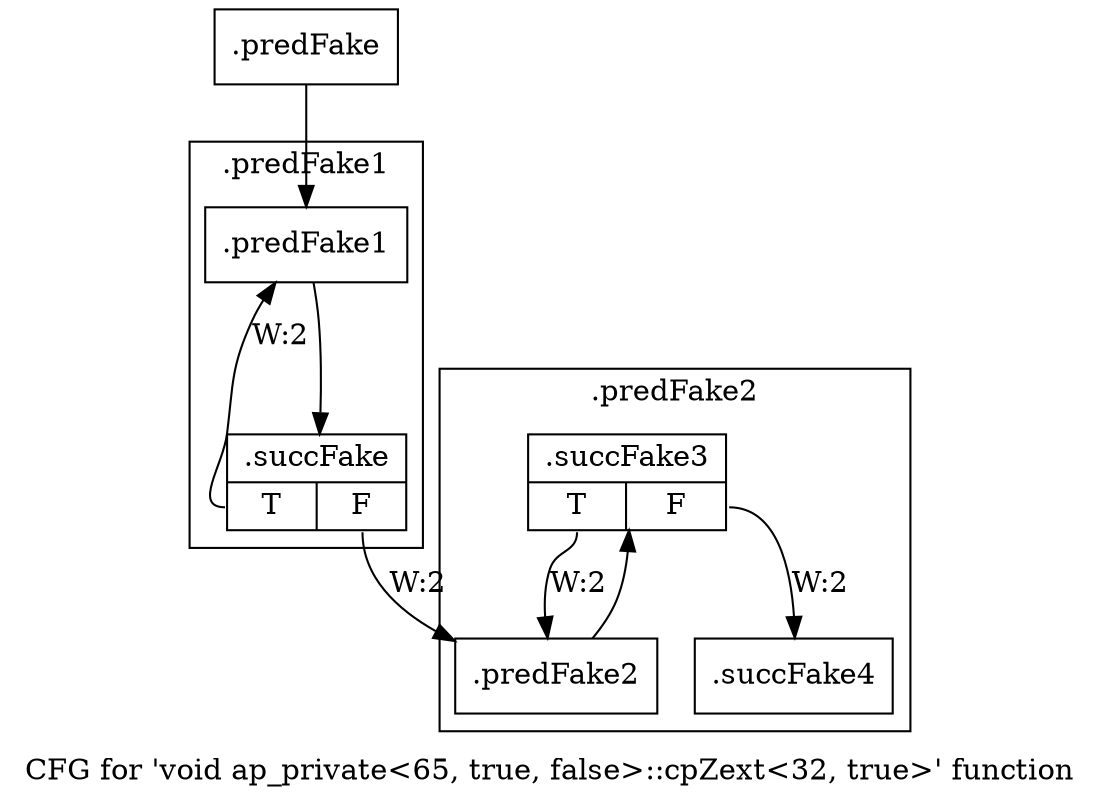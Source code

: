 digraph "CFG for 'void ap_private\<65, true, false\>::cpZext\<32, true\>' function" {
	label="CFG for 'void ap_private\<65, true, false\>::cpZext\<32, true\>' function";

	Node0x5f7ff40 [shape=record,filename="",linenumber="",label="{.predFake}"];
	Node0x5f7ff40 -> Node0x5f7ff90[ callList="" memoryops="" filename="/mnt/xilinx/Vitis_HLS/2021.2/include/etc/ap_private.h" execusionnum="1"];
	Node0x630c590 [shape=record,filename="/mnt/xilinx/Vitis_HLS/2021.2/include/etc/ap_private.h",linenumber="5498",label="{.succFake4}"];
subgraph cluster_0 {
	label=".predFake2";
	tripcount="1";
	invocationtime="2";

	Node0x5f800d0 [shape=record,filename="/mnt/xilinx/Vitis_HLS/2021.2/include/etc/ap_private.h",linenumber="5496",label="{.predFake2}"];
	Node0x5f800d0 -> Node0x630c4e0[ callList="" memoryops="" filename="/mnt/xilinx/Vitis_HLS/2021.2/include/etc/ap_private.h" execusionnum="2"];
	Node0x630c4e0 [shape=record,filename="/mnt/xilinx/Vitis_HLS/2021.2/include/etc/ap_private.h",linenumber="5496",label="{.succFake3|{<s0>T|<s1>F}}"];
	Node0x630c4e0:s0 -> Node0x5f800d0[label="W:2" callList="" memoryops="" filename="/mnt/xilinx/Vitis_HLS/2021.2/include/etc/ap_private.h" execusionnum="1"];
	Node0x630c4e0:s1 -> Node0x630c590[label="W:2" callList="" memoryops="" filename="/mnt/xilinx/Vitis_HLS/2021.2/include/etc/ap_private.h" execusionnum="1"];
}
subgraph cluster_1 {
	label=".predFake1";
	tripcount="1";
	invocationtime="1";

	Node0x5f7ff90 [shape=record,filename="/mnt/xilinx/Vitis_HLS/2021.2/include/etc/ap_private.h",linenumber="5494",label="{.predFake1}"];
	Node0x5f7ff90 -> Node0x630c8c0[ callList="" memoryops="" filename="/mnt/xilinx/Vitis_HLS/2021.2/include/etc/ap_private.h" execusionnum="2"];
	Node0x630c8c0 [shape=record,filename="/mnt/xilinx/Vitis_HLS/2021.2/include/etc/ap_private.h",linenumber="5494",label="{.succFake|{<s0>T|<s1>F}}"];
	Node0x630c8c0:s0 -> Node0x5f7ff90[label="W:2" callList="" memoryops="" filename="/mnt/xilinx/Vitis_HLS/2021.2/include/etc/ap_private.h" execusionnum="1"];
	Node0x630c8c0:s1 -> Node0x5f800d0[label="W:2" callList="" memoryops="" filename="/mnt/xilinx/Vitis_HLS/2021.2/include/etc/ap_private.h" execusionnum="1"];
}
}
